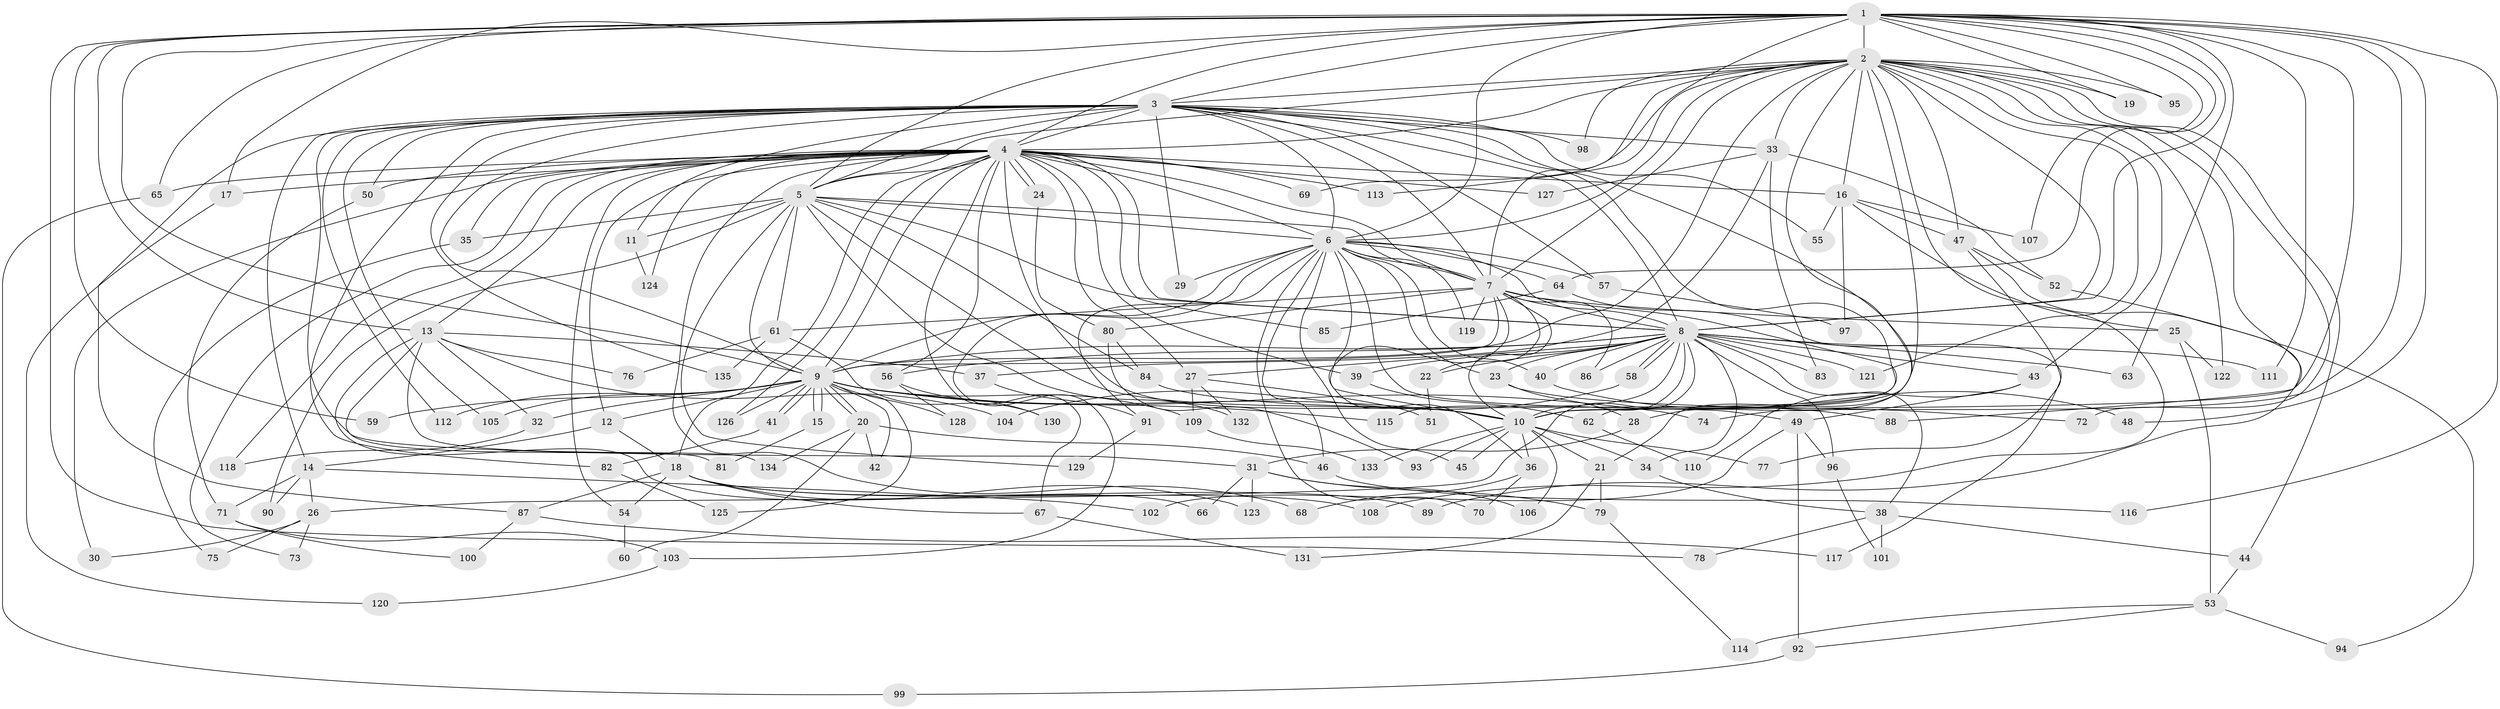 // coarse degree distribution, {14: 0.07317073170731707, 11: 0.024390243902439025, 17: 0.024390243902439025, 18: 0.04878048780487805, 16: 0.024390243902439025, 19: 0.024390243902439025, 13: 0.024390243902439025, 9: 0.04878048780487805, 10: 0.024390243902439025, 8: 0.024390243902439025, 4: 0.12195121951219512, 15: 0.024390243902439025, 6: 0.12195121951219512, 5: 0.14634146341463414, 3: 0.0975609756097561, 7: 0.024390243902439025, 2: 0.12195121951219512}
// Generated by graph-tools (version 1.1) at 2025/49/03/04/25 22:49:59]
// undirected, 135 vertices, 295 edges
graph export_dot {
  node [color=gray90,style=filled];
  1;
  2;
  3;
  4;
  5;
  6;
  7;
  8;
  9;
  10;
  11;
  12;
  13;
  14;
  15;
  16;
  17;
  18;
  19;
  20;
  21;
  22;
  23;
  24;
  25;
  26;
  27;
  28;
  29;
  30;
  31;
  32;
  33;
  34;
  35;
  36;
  37;
  38;
  39;
  40;
  41;
  42;
  43;
  44;
  45;
  46;
  47;
  48;
  49;
  50;
  51;
  52;
  53;
  54;
  55;
  56;
  57;
  58;
  59;
  60;
  61;
  62;
  63;
  64;
  65;
  66;
  67;
  68;
  69;
  70;
  71;
  72;
  73;
  74;
  75;
  76;
  77;
  78;
  79;
  80;
  81;
  82;
  83;
  84;
  85;
  86;
  87;
  88;
  89;
  90;
  91;
  92;
  93;
  94;
  95;
  96;
  97;
  98;
  99;
  100;
  101;
  102;
  103;
  104;
  105;
  106;
  107;
  108;
  109;
  110;
  111;
  112;
  113;
  114;
  115;
  116;
  117;
  118;
  119;
  120;
  121;
  122;
  123;
  124;
  125;
  126;
  127;
  128;
  129;
  130;
  131;
  132;
  133;
  134;
  135;
  1 -- 2;
  1 -- 3;
  1 -- 4;
  1 -- 5;
  1 -- 6;
  1 -- 7;
  1 -- 8;
  1 -- 9;
  1 -- 10;
  1 -- 13;
  1 -- 17;
  1 -- 19;
  1 -- 48;
  1 -- 59;
  1 -- 63;
  1 -- 64;
  1 -- 65;
  1 -- 74;
  1 -- 78;
  1 -- 95;
  1 -- 107;
  1 -- 111;
  1 -- 116;
  2 -- 3;
  2 -- 4;
  2 -- 5;
  2 -- 6;
  2 -- 7;
  2 -- 8;
  2 -- 9;
  2 -- 10;
  2 -- 16;
  2 -- 19;
  2 -- 28;
  2 -- 33;
  2 -- 43;
  2 -- 44;
  2 -- 47;
  2 -- 69;
  2 -- 72;
  2 -- 88;
  2 -- 95;
  2 -- 98;
  2 -- 108;
  2 -- 113;
  2 -- 121;
  2 -- 122;
  3 -- 4;
  3 -- 5;
  3 -- 6;
  3 -- 7;
  3 -- 8;
  3 -- 9;
  3 -- 10;
  3 -- 11;
  3 -- 14;
  3 -- 21;
  3 -- 29;
  3 -- 31;
  3 -- 33;
  3 -- 50;
  3 -- 55;
  3 -- 57;
  3 -- 82;
  3 -- 87;
  3 -- 98;
  3 -- 105;
  3 -- 112;
  3 -- 135;
  4 -- 5;
  4 -- 6;
  4 -- 7;
  4 -- 8;
  4 -- 9;
  4 -- 10;
  4 -- 12;
  4 -- 13;
  4 -- 16;
  4 -- 17;
  4 -- 18;
  4 -- 24;
  4 -- 24;
  4 -- 27;
  4 -- 30;
  4 -- 35;
  4 -- 39;
  4 -- 50;
  4 -- 54;
  4 -- 56;
  4 -- 65;
  4 -- 67;
  4 -- 68;
  4 -- 69;
  4 -- 73;
  4 -- 85;
  4 -- 113;
  4 -- 118;
  4 -- 124;
  4 -- 126;
  4 -- 127;
  5 -- 6;
  5 -- 7;
  5 -- 8;
  5 -- 9;
  5 -- 10;
  5 -- 11;
  5 -- 35;
  5 -- 61;
  5 -- 84;
  5 -- 90;
  5 -- 129;
  5 -- 132;
  6 -- 7;
  6 -- 8;
  6 -- 9;
  6 -- 10;
  6 -- 23;
  6 -- 29;
  6 -- 40;
  6 -- 45;
  6 -- 46;
  6 -- 49;
  6 -- 57;
  6 -- 64;
  6 -- 70;
  6 -- 91;
  6 -- 103;
  6 -- 119;
  7 -- 8;
  7 -- 9;
  7 -- 10;
  7 -- 22;
  7 -- 25;
  7 -- 36;
  7 -- 61;
  7 -- 62;
  7 -- 80;
  7 -- 86;
  7 -- 119;
  8 -- 9;
  8 -- 10;
  8 -- 22;
  8 -- 23;
  8 -- 26;
  8 -- 27;
  8 -- 34;
  8 -- 38;
  8 -- 39;
  8 -- 40;
  8 -- 43;
  8 -- 56;
  8 -- 58;
  8 -- 58;
  8 -- 63;
  8 -- 83;
  8 -- 86;
  8 -- 96;
  8 -- 111;
  8 -- 115;
  8 -- 121;
  9 -- 10;
  9 -- 12;
  9 -- 15;
  9 -- 15;
  9 -- 20;
  9 -- 20;
  9 -- 32;
  9 -- 41;
  9 -- 41;
  9 -- 42;
  9 -- 59;
  9 -- 74;
  9 -- 105;
  9 -- 109;
  9 -- 112;
  9 -- 115;
  9 -- 125;
  9 -- 126;
  9 -- 128;
  10 -- 21;
  10 -- 34;
  10 -- 36;
  10 -- 45;
  10 -- 77;
  10 -- 93;
  10 -- 106;
  10 -- 133;
  11 -- 124;
  12 -- 14;
  12 -- 18;
  13 -- 32;
  13 -- 37;
  13 -- 66;
  13 -- 76;
  13 -- 81;
  13 -- 104;
  13 -- 134;
  14 -- 26;
  14 -- 71;
  14 -- 90;
  14 -- 102;
  15 -- 81;
  16 -- 25;
  16 -- 47;
  16 -- 55;
  16 -- 97;
  16 -- 107;
  17 -- 120;
  18 -- 54;
  18 -- 67;
  18 -- 87;
  18 -- 89;
  18 -- 108;
  18 -- 123;
  20 -- 42;
  20 -- 46;
  20 -- 60;
  20 -- 134;
  21 -- 79;
  21 -- 131;
  22 -- 51;
  23 -- 28;
  23 -- 72;
  24 -- 80;
  25 -- 53;
  25 -- 122;
  26 -- 30;
  26 -- 73;
  26 -- 75;
  27 -- 51;
  27 -- 109;
  27 -- 132;
  28 -- 31;
  31 -- 66;
  31 -- 79;
  31 -- 106;
  31 -- 123;
  32 -- 118;
  33 -- 37;
  33 -- 52;
  33 -- 83;
  33 -- 127;
  34 -- 38;
  35 -- 75;
  36 -- 68;
  36 -- 70;
  37 -- 91;
  38 -- 44;
  38 -- 78;
  38 -- 101;
  39 -- 62;
  40 -- 48;
  41 -- 82;
  43 -- 49;
  43 -- 110;
  44 -- 53;
  46 -- 116;
  47 -- 52;
  47 -- 77;
  47 -- 89;
  49 -- 92;
  49 -- 96;
  49 -- 102;
  50 -- 71;
  52 -- 94;
  53 -- 92;
  53 -- 94;
  53 -- 114;
  54 -- 60;
  56 -- 128;
  56 -- 130;
  57 -- 97;
  58 -- 104;
  61 -- 76;
  61 -- 130;
  61 -- 135;
  62 -- 110;
  64 -- 85;
  64 -- 117;
  65 -- 99;
  67 -- 131;
  71 -- 100;
  71 -- 103;
  79 -- 114;
  80 -- 84;
  80 -- 93;
  82 -- 125;
  84 -- 88;
  87 -- 100;
  87 -- 117;
  91 -- 129;
  92 -- 99;
  96 -- 101;
  103 -- 120;
  109 -- 133;
}
